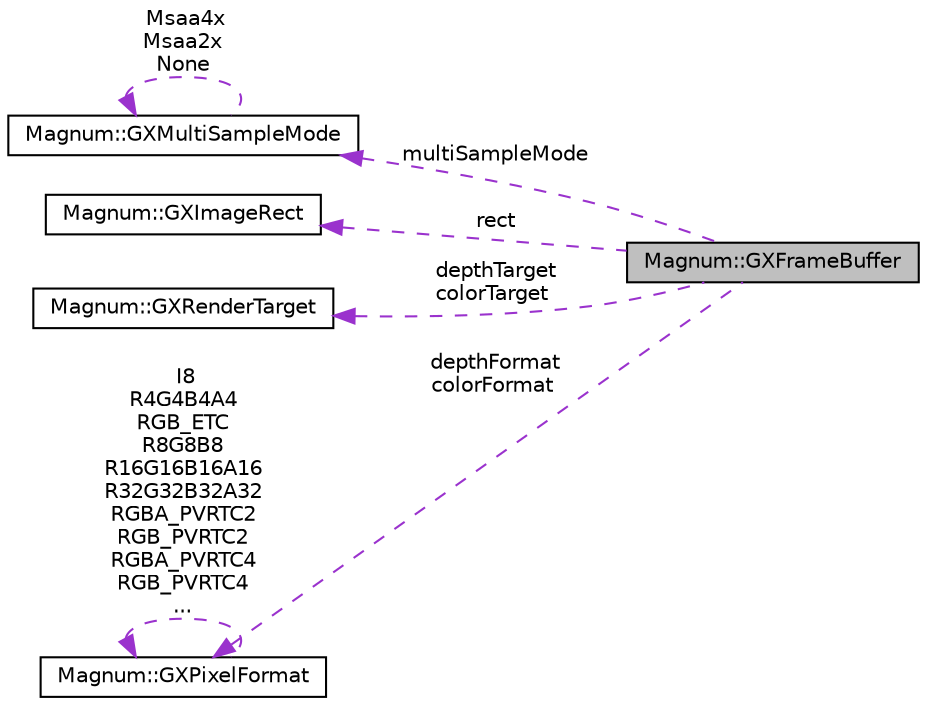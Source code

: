 digraph "Magnum::GXFrameBuffer"
{
  edge [fontname="Helvetica",fontsize="10",labelfontname="Helvetica",labelfontsize="10"];
  node [fontname="Helvetica",fontsize="10",shape=record];
  rankdir="LR";
  Node1 [label="Magnum::GXFrameBuffer",height=0.2,width=0.4,color="black", fillcolor="grey75", style="filled", fontcolor="black"];
  Node2 -> Node1 [dir="back",color="darkorchid3",fontsize="10",style="dashed",label=" multiSampleMode" ,fontname="Helvetica"];
  Node2 [label="Magnum::GXMultiSampleMode",height=0.2,width=0.4,color="black", fillcolor="white", style="filled",URL="$class_magnum_1_1_g_x_multi_sample_mode.html"];
  Node2 -> Node2 [dir="back",color="darkorchid3",fontsize="10",style="dashed",label=" Msaa4x\nMsaa2x\nNone" ,fontname="Helvetica"];
  Node3 -> Node1 [dir="back",color="darkorchid3",fontsize="10",style="dashed",label=" rect" ,fontname="Helvetica"];
  Node3 [label="Magnum::GXImageRect",height=0.2,width=0.4,color="black", fillcolor="white", style="filled",URL="$class_magnum_1_1_g_x_image_rect.html"];
  Node4 -> Node1 [dir="back",color="darkorchid3",fontsize="10",style="dashed",label=" depthTarget\ncolorTarget" ,fontname="Helvetica"];
  Node4 [label="Magnum::GXRenderTarget",height=0.2,width=0.4,color="black", fillcolor="white", style="filled",URL="$class_magnum_1_1_g_x_render_target.html"];
  Node5 -> Node1 [dir="back",color="darkorchid3",fontsize="10",style="dashed",label=" depthFormat\ncolorFormat" ,fontname="Helvetica"];
  Node5 [label="Magnum::GXPixelFormat",height=0.2,width=0.4,color="black", fillcolor="white", style="filled",URL="$class_magnum_1_1_g_x_pixel_format.html"];
  Node5 -> Node5 [dir="back",color="darkorchid3",fontsize="10",style="dashed",label=" I8\nR4G4B4A4\nRGB_ETC\nR8G8B8\nR16G16B16A16\nR32G32B32A32\nRGBA_PVRTC2\nRGB_PVRTC2\nRGBA_PVRTC4\nRGB_PVRTC4\n..." ,fontname="Helvetica"];
}
